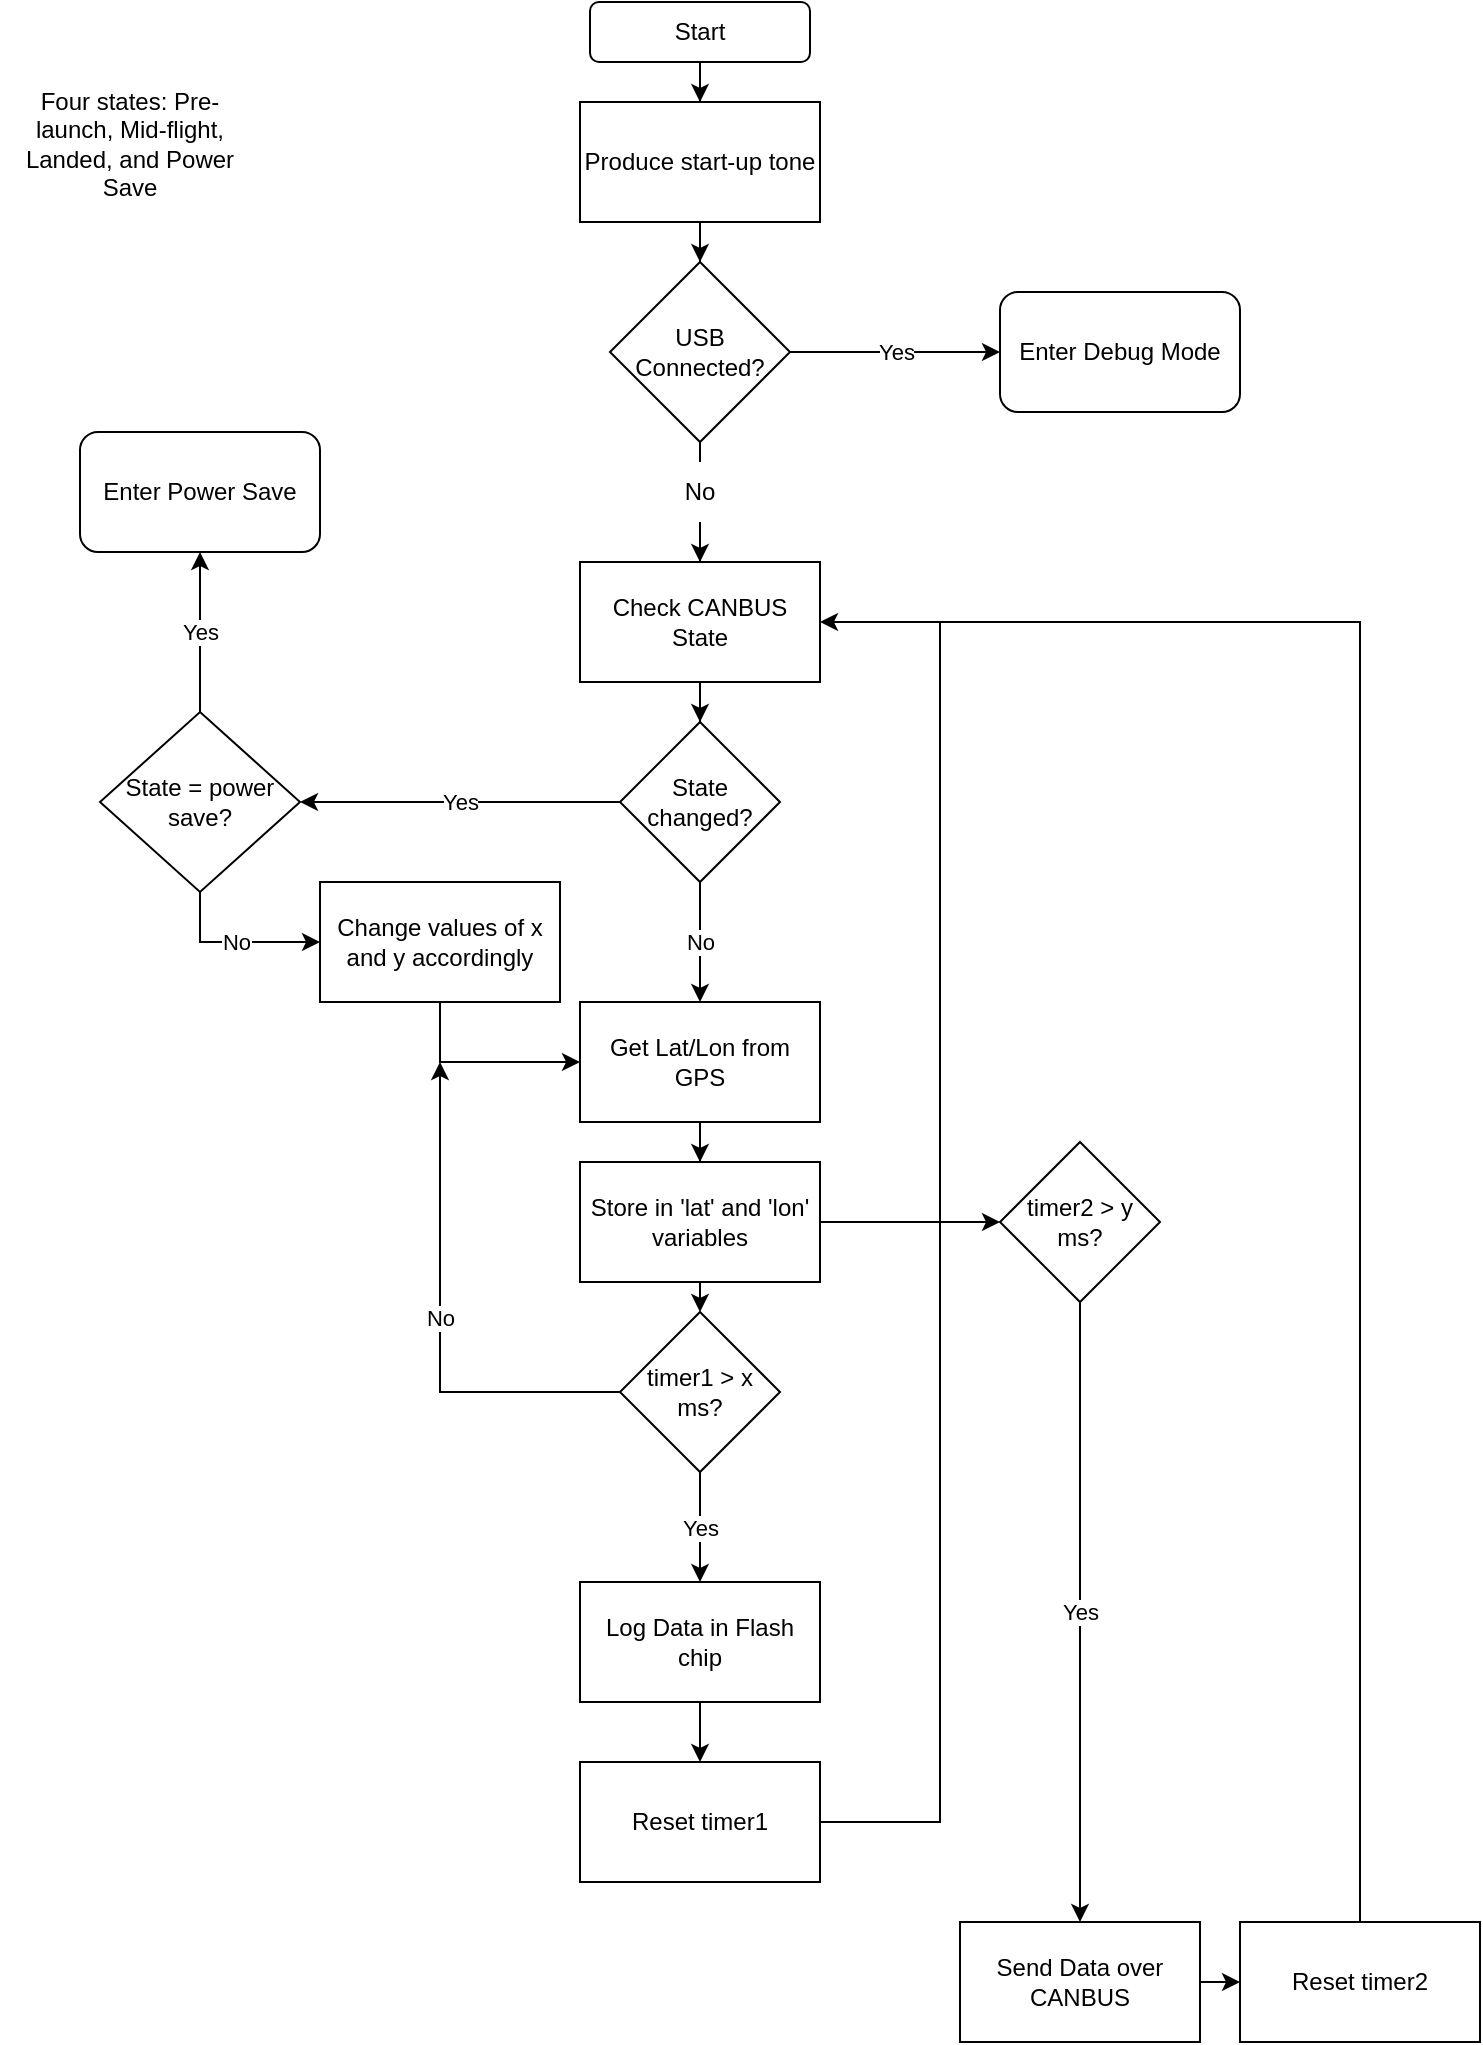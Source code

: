 <mxfile version="24.0.4" type="onedrive">
  <diagram name="Page-1" id="BbINMWPbrog_rAtE2Z-Y">
    <mxGraphModel grid="1" page="1" gridSize="10" guides="1" tooltips="1" connect="1" arrows="1" fold="1" pageScale="1" pageWidth="850" pageHeight="1100" math="0" shadow="0">
      <root>
        <mxCell id="0" />
        <mxCell id="1" parent="0" />
        <mxCell id="8GRzOIHilnayW8kgdprV-29" value="" style="edgeStyle=orthogonalEdgeStyle;rounded=0;orthogonalLoop=1;jettySize=auto;html=1;" edge="1" parent="1" source="8GRzOIHilnayW8kgdprV-30" target="8GRzOIHilnayW8kgdprV-31">
          <mxGeometry relative="1" as="geometry" />
        </mxCell>
        <mxCell id="8GRzOIHilnayW8kgdprV-30" value="Produce start-up tone" style="rounded=0;whiteSpace=wrap;html=1;" vertex="1" parent="1">
          <mxGeometry x="340" y="100" width="120" height="60" as="geometry" />
        </mxCell>
        <mxCell id="8GRzOIHilnayW8kgdprV-31" value="USB Connected?" style="rhombus;whiteSpace=wrap;html=1;" vertex="1" parent="1">
          <mxGeometry x="355" y="180" width="90" height="90" as="geometry" />
        </mxCell>
        <mxCell id="8GRzOIHilnayW8kgdprV-34" value="" style="edgeStyle=orthogonalEdgeStyle;rounded=0;orthogonalLoop=1;jettySize=auto;html=1;" edge="1" parent="1" source="8GRzOIHilnayW8kgdprV-35" target="8GRzOIHilnayW8kgdprV-40">
          <mxGeometry relative="1" as="geometry" />
        </mxCell>
        <mxCell id="8GRzOIHilnayW8kgdprV-35" value="No" style="text;html=1;align=center;verticalAlign=middle;whiteSpace=wrap;rounded=0;" vertex="1" parent="1">
          <mxGeometry x="370" y="280" width="60" height="30" as="geometry" />
        </mxCell>
        <mxCell id="8GRzOIHilnayW8kgdprV-36" value="Enter Debug Mode" style="rounded=1;whiteSpace=wrap;html=1;" vertex="1" parent="1">
          <mxGeometry x="550" y="195" width="120" height="60" as="geometry" />
        </mxCell>
        <mxCell id="8GRzOIHilnayW8kgdprV-38" value="" style="endArrow=none;html=1;rounded=0;exitX=0.5;exitY=0;exitDx=0;exitDy=0;entryX=0.5;entryY=1;entryDx=0;entryDy=0;" edge="1" parent="1" source="8GRzOIHilnayW8kgdprV-35" target="8GRzOIHilnayW8kgdprV-31">
          <mxGeometry width="50" height="50" relative="1" as="geometry">
            <mxPoint x="350" y="330" as="sourcePoint" />
            <mxPoint x="400" y="280" as="targetPoint" />
          </mxGeometry>
        </mxCell>
        <mxCell id="8GRzOIHilnayW8kgdprV-151" value="" style="edgeStyle=orthogonalEdgeStyle;rounded=0;orthogonalLoop=1;jettySize=auto;html=1;" edge="1" parent="1" source="8GRzOIHilnayW8kgdprV-40" target="8GRzOIHilnayW8kgdprV-143">
          <mxGeometry relative="1" as="geometry" />
        </mxCell>
        <mxCell id="8GRzOIHilnayW8kgdprV-40" value="Check CANBUS State" style="rounded=0;whiteSpace=wrap;html=1;" vertex="1" parent="1">
          <mxGeometry x="340" y="330" width="120" height="60" as="geometry" />
        </mxCell>
        <mxCell id="8GRzOIHilnayW8kgdprV-49" value="" style="edgeStyle=orthogonalEdgeStyle;rounded=0;orthogonalLoop=1;jettySize=auto;html=1;" edge="1" parent="1" source="8GRzOIHilnayW8kgdprV-50" target="8GRzOIHilnayW8kgdprV-52">
          <mxGeometry relative="1" as="geometry" />
        </mxCell>
        <mxCell id="8GRzOIHilnayW8kgdprV-50" value="Get Lat/Lon from GPS" style="rounded=0;whiteSpace=wrap;html=1;" vertex="1" parent="1">
          <mxGeometry x="340" y="550" width="120" height="60" as="geometry" />
        </mxCell>
        <mxCell id="8GRzOIHilnayW8kgdprV-51" value="" style="edgeStyle=orthogonalEdgeStyle;rounded=0;orthogonalLoop=1;jettySize=auto;html=1;exitX=0.5;exitY=1;exitDx=0;exitDy=0;" edge="1" parent="1" source="8GRzOIHilnayW8kgdprV-52" target="8GRzOIHilnayW8kgdprV-53">
          <mxGeometry relative="1" as="geometry">
            <Array as="points">
              <mxPoint x="400" y="760" />
              <mxPoint x="400" y="760" />
            </Array>
          </mxGeometry>
        </mxCell>
        <mxCell id="8GRzOIHilnayW8kgdprV-52" value="Store in &#39;lat&#39; and &#39;lon&#39; variables" style="rounded=0;whiteSpace=wrap;html=1;" vertex="1" parent="1">
          <mxGeometry x="340" y="630" width="120" height="60" as="geometry" />
        </mxCell>
        <mxCell id="8GRzOIHilnayW8kgdprV-53" value="timer1 &amp;gt; x ms?" style="rhombus;whiteSpace=wrap;html=1;" vertex="1" parent="1">
          <mxGeometry x="360" y="705" width="80" height="80" as="geometry" />
        </mxCell>
        <mxCell id="bxfeesXTGGkfAV4-Ar9h-7" value="" style="edgeStyle=orthogonalEdgeStyle;rounded=0;orthogonalLoop=1;jettySize=auto;html=1;" edge="1" parent="1" source="8GRzOIHilnayW8kgdprV-55" target="8GRzOIHilnayW8kgdprV-59">
          <mxGeometry relative="1" as="geometry" />
        </mxCell>
        <mxCell id="8GRzOIHilnayW8kgdprV-55" value="Log Data in Flash chip" style="rounded=0;whiteSpace=wrap;html=1;" vertex="1" parent="1">
          <mxGeometry x="340" y="840" width="120" height="60" as="geometry" />
        </mxCell>
        <mxCell id="8GRzOIHilnayW8kgdprV-56" value="timer2 &amp;gt; y ms?" style="rhombus;whiteSpace=wrap;html=1;" vertex="1" parent="1">
          <mxGeometry x="550" y="620" width="80" height="80" as="geometry" />
        </mxCell>
        <mxCell id="8GRzOIHilnayW8kgdprV-57" value="Send Data over CANBUS" style="rounded=0;whiteSpace=wrap;html=1;" vertex="1" parent="1">
          <mxGeometry x="530" y="1010" width="120" height="60" as="geometry" />
        </mxCell>
        <mxCell id="8GRzOIHilnayW8kgdprV-59" value="Reset timer1" style="rounded=0;whiteSpace=wrap;html=1;" vertex="1" parent="1">
          <mxGeometry x="340" y="930" width="120" height="60" as="geometry" />
        </mxCell>
        <mxCell id="8GRzOIHilnayW8kgdprV-67" value="Reset timer2" style="rounded=0;whiteSpace=wrap;html=1;" vertex="1" parent="1">
          <mxGeometry x="670" y="1010" width="120" height="60" as="geometry" />
        </mxCell>
        <mxCell id="8GRzOIHilnayW8kgdprV-68" value="" style="endArrow=classic;html=1;rounded=0;exitX=1;exitY=0.5;exitDx=0;exitDy=0;entryX=0;entryY=0.5;entryDx=0;entryDy=0;" edge="1" parent="1" source="8GRzOIHilnayW8kgdprV-57" target="8GRzOIHilnayW8kgdprV-67">
          <mxGeometry width="50" height="50" relative="1" as="geometry">
            <mxPoint x="370" y="1560" as="sourcePoint" />
            <mxPoint x="420" y="1510" as="targetPoint" />
          </mxGeometry>
        </mxCell>
        <mxCell id="8GRzOIHilnayW8kgdprV-109" value="" style="edgeStyle=orthogonalEdgeStyle;rounded=0;orthogonalLoop=1;jettySize=auto;html=1;" edge="1" parent="1" source="8GRzOIHilnayW8kgdprV-110" target="8GRzOIHilnayW8kgdprV-30">
          <mxGeometry relative="1" as="geometry" />
        </mxCell>
        <mxCell id="8GRzOIHilnayW8kgdprV-110" value="Start" style="rounded=1;whiteSpace=wrap;html=1;" vertex="1" parent="1">
          <mxGeometry x="345" y="50" width="110" height="30" as="geometry" />
        </mxCell>
        <mxCell id="8GRzOIHilnayW8kgdprV-143" value="State changed?" style="rhombus;whiteSpace=wrap;html=1;" vertex="1" parent="1">
          <mxGeometry x="360" y="410" width="80" height="80" as="geometry" />
        </mxCell>
        <mxCell id="8GRzOIHilnayW8kgdprV-145" value="Change values of x and y accordingly" style="rounded=0;whiteSpace=wrap;html=1;" vertex="1" parent="1">
          <mxGeometry x="210" y="490" width="120" height="60" as="geometry" />
        </mxCell>
        <mxCell id="8GRzOIHilnayW8kgdprV-154" value="" style="endArrow=classic;html=1;rounded=0;exitX=0.5;exitY=0;exitDx=0;exitDy=0;entryX=1;entryY=0.5;entryDx=0;entryDy=0;" edge="1" parent="1" source="8GRzOIHilnayW8kgdprV-67" target="8GRzOIHilnayW8kgdprV-40">
          <mxGeometry width="50" height="50" relative="1" as="geometry">
            <mxPoint x="630" y="1380" as="sourcePoint" />
            <mxPoint x="680" y="1330" as="targetPoint" />
            <Array as="points">
              <mxPoint x="730" y="360" />
              <mxPoint x="530" y="360" />
            </Array>
          </mxGeometry>
        </mxCell>
        <mxCell id="bxfeesXTGGkfAV4-Ar9h-5" value="Four states: Pre-launch, Mid-flight, Landed, and Power Save" style="text;html=1;align=center;verticalAlign=middle;whiteSpace=wrap;rounded=0;" vertex="1" parent="1">
          <mxGeometry x="50" y="61" width="130" height="119" as="geometry" />
        </mxCell>
        <mxCell id="bxfeesXTGGkfAV4-Ar9h-8" value="State = power save?" style="rhombus;whiteSpace=wrap;html=1;" vertex="1" parent="1">
          <mxGeometry x="100" y="405" width="100" height="90" as="geometry" />
        </mxCell>
        <mxCell id="bxfeesXTGGkfAV4-Ar9h-9" value="Enter Power Save" style="rounded=1;whiteSpace=wrap;html=1;" vertex="1" parent="1">
          <mxGeometry x="90" y="265" width="120" height="60" as="geometry" />
        </mxCell>
        <mxCell id="bxfeesXTGGkfAV4-Ar9h-18" value="" style="endArrow=classic;html=1;rounded=0;exitX=1;exitY=0.5;exitDx=0;exitDy=0;entryX=0;entryY=0.5;entryDx=0;entryDy=0;" edge="1" parent="1" source="8GRzOIHilnayW8kgdprV-52" target="8GRzOIHilnayW8kgdprV-56">
          <mxGeometry width="50" height="50" relative="1" as="geometry">
            <mxPoint x="80" y="960" as="sourcePoint" />
            <mxPoint x="130" y="910" as="targetPoint" />
          </mxGeometry>
        </mxCell>
        <mxCell id="bxfeesXTGGkfAV4-Ar9h-24" value="" style="endArrow=none;html=1;rounded=0;exitX=1;exitY=0.5;exitDx=0;exitDy=0;jumpStyle=none;" edge="1" parent="1" source="8GRzOIHilnayW8kgdprV-59">
          <mxGeometry width="50" height="50" relative="1" as="geometry">
            <mxPoint x="150" y="920" as="sourcePoint" />
            <mxPoint x="520" y="360" as="targetPoint" />
            <Array as="points">
              <mxPoint x="520" y="960" />
            </Array>
          </mxGeometry>
        </mxCell>
        <mxCell id="bxfeesXTGGkfAV4-Ar9h-25" value="" style="endArrow=classic;html=1;rounded=0;exitX=0.5;exitY=1;exitDx=0;exitDy=0;entryX=0.5;entryY=0;entryDx=0;entryDy=0;" edge="1" parent="1" source="8GRzOIHilnayW8kgdprV-53" target="8GRzOIHilnayW8kgdprV-55">
          <mxGeometry relative="1" as="geometry">
            <mxPoint x="190" y="840" as="sourcePoint" />
            <mxPoint x="290" y="840" as="targetPoint" />
          </mxGeometry>
        </mxCell>
        <mxCell id="bxfeesXTGGkfAV4-Ar9h-26" value="Yes" style="edgeLabel;resizable=0;html=1;;align=center;verticalAlign=middle;" connectable="0" vertex="1" parent="bxfeesXTGGkfAV4-Ar9h-25">
          <mxGeometry relative="1" as="geometry" />
        </mxCell>
        <mxCell id="bxfeesXTGGkfAV4-Ar9h-27" value="" style="endArrow=classic;html=1;rounded=0;exitX=0.5;exitY=1;exitDx=0;exitDy=0;entryX=0.5;entryY=0;entryDx=0;entryDy=0;" edge="1" parent="1" source="8GRzOIHilnayW8kgdprV-56" target="8GRzOIHilnayW8kgdprV-57">
          <mxGeometry relative="1" as="geometry">
            <mxPoint x="70" y="870" as="sourcePoint" />
            <mxPoint x="170" y="870" as="targetPoint" />
          </mxGeometry>
        </mxCell>
        <mxCell id="bxfeesXTGGkfAV4-Ar9h-28" value="Yes" style="edgeLabel;resizable=0;html=1;;align=center;verticalAlign=middle;" connectable="0" vertex="1" parent="bxfeesXTGGkfAV4-Ar9h-27">
          <mxGeometry relative="1" as="geometry" />
        </mxCell>
        <mxCell id="bxfeesXTGGkfAV4-Ar9h-29" value="" style="endArrow=classic;html=1;rounded=0;exitX=0.5;exitY=1;exitDx=0;exitDy=0;entryX=0;entryY=0.5;entryDx=0;entryDy=0;" edge="1" parent="1" source="bxfeesXTGGkfAV4-Ar9h-8" target="8GRzOIHilnayW8kgdprV-145">
          <mxGeometry relative="1" as="geometry">
            <mxPoint x="110" y="580" as="sourcePoint" />
            <mxPoint x="210" y="580" as="targetPoint" />
            <Array as="points">
              <mxPoint x="150" y="520" />
            </Array>
          </mxGeometry>
        </mxCell>
        <mxCell id="bxfeesXTGGkfAV4-Ar9h-30" value="No" style="edgeLabel;resizable=0;html=1;;align=center;verticalAlign=middle;" connectable="0" vertex="1" parent="bxfeesXTGGkfAV4-Ar9h-29">
          <mxGeometry relative="1" as="geometry" />
        </mxCell>
        <mxCell id="bxfeesXTGGkfAV4-Ar9h-31" value="" style="endArrow=classic;html=1;rounded=0;entryX=0.5;entryY=0;entryDx=0;entryDy=0;exitX=0.5;exitY=1;exitDx=0;exitDy=0;" edge="1" parent="1" source="8GRzOIHilnayW8kgdprV-143" target="8GRzOIHilnayW8kgdprV-50">
          <mxGeometry relative="1" as="geometry">
            <mxPoint x="140" y="670" as="sourcePoint" />
            <mxPoint x="240" y="670" as="targetPoint" />
          </mxGeometry>
        </mxCell>
        <mxCell id="bxfeesXTGGkfAV4-Ar9h-32" value="No" style="edgeLabel;resizable=0;html=1;;align=center;verticalAlign=middle;" connectable="0" vertex="1" parent="bxfeesXTGGkfAV4-Ar9h-31">
          <mxGeometry relative="1" as="geometry" />
        </mxCell>
        <mxCell id="bxfeesXTGGkfAV4-Ar9h-33" value="" style="endArrow=classic;html=1;rounded=0;exitX=0;exitY=0.5;exitDx=0;exitDy=0;entryX=1;entryY=0.5;entryDx=0;entryDy=0;" edge="1" parent="1" source="8GRzOIHilnayW8kgdprV-143" target="bxfeesXTGGkfAV4-Ar9h-8">
          <mxGeometry relative="1" as="geometry">
            <mxPoint x="-80" y="680" as="sourcePoint" />
            <mxPoint x="20" y="680" as="targetPoint" />
          </mxGeometry>
        </mxCell>
        <mxCell id="bxfeesXTGGkfAV4-Ar9h-34" value="Yes" style="edgeLabel;resizable=0;html=1;;align=center;verticalAlign=middle;" connectable="0" vertex="1" parent="bxfeesXTGGkfAV4-Ar9h-33">
          <mxGeometry relative="1" as="geometry" />
        </mxCell>
        <mxCell id="bxfeesXTGGkfAV4-Ar9h-35" value="" style="endArrow=classic;html=1;rounded=0;entryX=0.5;entryY=1;entryDx=0;entryDy=0;exitX=0.5;exitY=0;exitDx=0;exitDy=0;" edge="1" parent="1" source="bxfeesXTGGkfAV4-Ar9h-8" target="bxfeesXTGGkfAV4-Ar9h-9">
          <mxGeometry relative="1" as="geometry">
            <mxPoint x="50" y="410" as="sourcePoint" />
            <mxPoint x="150" y="410" as="targetPoint" />
          </mxGeometry>
        </mxCell>
        <mxCell id="bxfeesXTGGkfAV4-Ar9h-36" value="Yes" style="edgeLabel;resizable=0;html=1;;align=center;verticalAlign=middle;" connectable="0" vertex="1" parent="bxfeesXTGGkfAV4-Ar9h-35">
          <mxGeometry relative="1" as="geometry" />
        </mxCell>
        <mxCell id="bxfeesXTGGkfAV4-Ar9h-37" value="" style="endArrow=classic;html=1;rounded=0;exitX=1;exitY=0.5;exitDx=0;exitDy=0;entryX=0;entryY=0.5;entryDx=0;entryDy=0;" edge="1" parent="1" source="8GRzOIHilnayW8kgdprV-31" target="8GRzOIHilnayW8kgdprV-36">
          <mxGeometry relative="1" as="geometry">
            <mxPoint x="550" y="310" as="sourcePoint" />
            <mxPoint x="650" y="310" as="targetPoint" />
          </mxGeometry>
        </mxCell>
        <mxCell id="bxfeesXTGGkfAV4-Ar9h-38" value="Yes" style="edgeLabel;resizable=0;html=1;;align=center;verticalAlign=middle;" connectable="0" vertex="1" parent="bxfeesXTGGkfAV4-Ar9h-37">
          <mxGeometry relative="1" as="geometry" />
        </mxCell>
        <mxCell id="bxfeesXTGGkfAV4-Ar9h-39" value="" style="endArrow=classic;html=1;rounded=0;exitX=0;exitY=0.5;exitDx=0;exitDy=0;" edge="1" parent="1" source="8GRzOIHilnayW8kgdprV-53">
          <mxGeometry relative="1" as="geometry">
            <mxPoint x="120" y="680" as="sourcePoint" />
            <mxPoint x="270" y="580" as="targetPoint" />
            <Array as="points">
              <mxPoint x="270" y="745" />
            </Array>
          </mxGeometry>
        </mxCell>
        <mxCell id="bxfeesXTGGkfAV4-Ar9h-40" value="No" style="edgeLabel;resizable=0;html=1;;align=center;verticalAlign=middle;" connectable="0" vertex="1" parent="bxfeesXTGGkfAV4-Ar9h-39">
          <mxGeometry relative="1" as="geometry" />
        </mxCell>
        <mxCell id="bxfeesXTGGkfAV4-Ar9h-41" value="" style="endArrow=classic;html=1;rounded=0;entryX=0;entryY=0.5;entryDx=0;entryDy=0;exitX=0.5;exitY=1;exitDx=0;exitDy=0;" edge="1" parent="1" source="8GRzOIHilnayW8kgdprV-145" target="8GRzOIHilnayW8kgdprV-50">
          <mxGeometry width="50" height="50" relative="1" as="geometry">
            <mxPoint x="130" y="610" as="sourcePoint" />
            <mxPoint x="180" y="560" as="targetPoint" />
            <Array as="points">
              <mxPoint x="270" y="580" />
            </Array>
          </mxGeometry>
        </mxCell>
      </root>
    </mxGraphModel>
  </diagram>
</mxfile>
